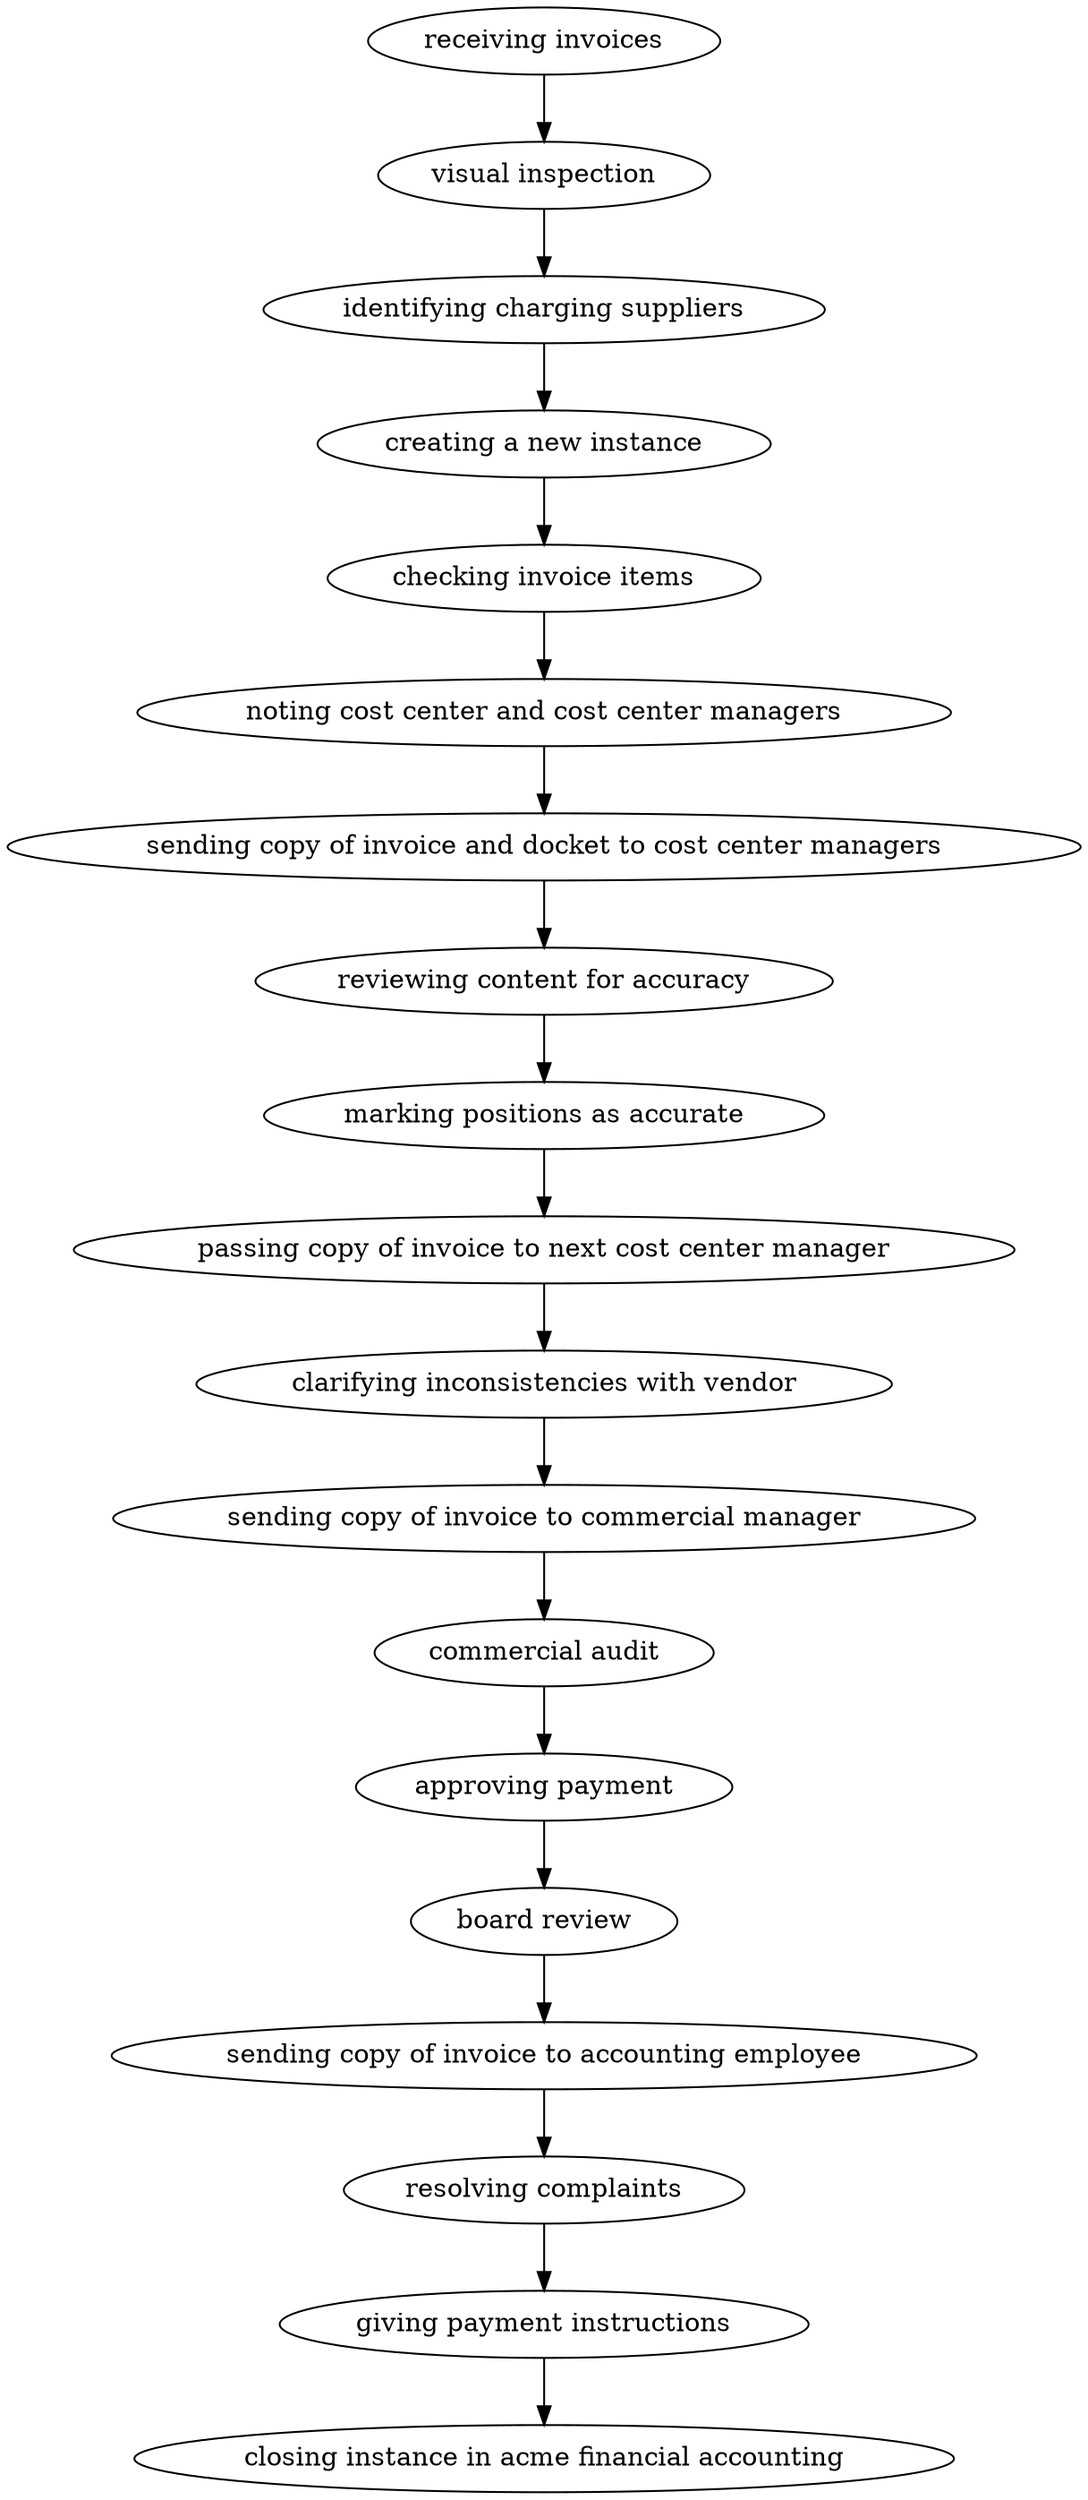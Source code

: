 strict digraph "doc-6.1" {
	graph [name="doc-6.1"];
	"receiving invoices"	[attrs="{'type': 'Activity', 'label': 'receiving invoices'}"];
	"visual inspection"	[attrs="{'type': 'Activity', 'label': 'visual inspection'}"];
	"receiving invoices" -> "visual inspection"	[attrs="{'type': 'flow', 'label': 'flow'}"];
	"identifying charging suppliers"	[attrs="{'type': 'Activity', 'label': 'identifying charging suppliers'}"];
	"visual inspection" -> "identifying charging suppliers"	[attrs="{'type': 'flow', 'label': 'flow'}"];
	"creating a new instance"	[attrs="{'type': 'Activity', 'label': 'creating a new instance'}"];
	"identifying charging suppliers" -> "creating a new instance"	[attrs="{'type': 'flow', 'label': 'flow'}"];
	"checking invoice items"	[attrs="{'type': 'Activity', 'label': 'checking invoice items'}"];
	"creating a new instance" -> "checking invoice items"	[attrs="{'type': 'flow', 'label': 'flow'}"];
	"noting cost center and cost center managers"	[attrs="{'type': 'Activity', 'label': 'noting cost center and cost center managers'}"];
	"checking invoice items" -> "noting cost center and cost center managers"	[attrs="{'type': 'flow', 'label': 'flow'}"];
	"sending copy of invoice and docket to cost center managers"	[attrs="{'type': 'Activity', 'label': 'sending copy of invoice and docket to cost center managers'}"];
	"noting cost center and cost center managers" -> "sending copy of invoice and docket to cost center managers"	[attrs="{'type': 'flow', 'label': 'flow'}"];
	"reviewing content for accuracy"	[attrs="{'type': 'Activity', 'label': 'reviewing content for accuracy'}"];
	"sending copy of invoice and docket to cost center managers" -> "reviewing content for accuracy"	[attrs="{'type': 'flow', 'label': 'flow'}"];
	"marking positions as accurate"	[attrs="{'type': 'Activity', 'label': 'marking positions as accurate'}"];
	"reviewing content for accuracy" -> "marking positions as accurate"	[attrs="{'type': 'flow', 'label': 'flow'}"];
	"passing copy of invoice to next cost center manager"	[attrs="{'type': 'Activity', 'label': 'passing copy of invoice to next cost center manager'}"];
	"marking positions as accurate" -> "passing copy of invoice to next cost center manager"	[attrs="{'type': 'flow', 'label': 'flow'}"];
	"clarifying inconsistencies with vendor"	[attrs="{'type': 'Activity', 'label': 'clarifying inconsistencies with vendor'}"];
	"passing copy of invoice to next cost center manager" -> "clarifying inconsistencies with vendor"	[attrs="{'type': 'flow', 'label': 'flow'}"];
	"sending copy of invoice to commercial manager"	[attrs="{'type': 'Activity', 'label': 'sending copy of invoice to commercial manager'}"];
	"clarifying inconsistencies with vendor" -> "sending copy of invoice to commercial manager"	[attrs="{'type': 'flow', 'label': 'flow'}"];
	"commercial audit"	[attrs="{'type': 'Activity', 'label': 'commercial audit'}"];
	"sending copy of invoice to commercial manager" -> "commercial audit"	[attrs="{'type': 'flow', 'label': 'flow'}"];
	"approving payment"	[attrs="{'type': 'Activity', 'label': 'approving payment'}"];
	"commercial audit" -> "approving payment"	[attrs="{'type': 'flow', 'label': 'flow'}"];
	"board review"	[attrs="{'type': 'Activity', 'label': 'board review'}"];
	"approving payment" -> "board review"	[attrs="{'type': 'flow', 'label': 'flow'}"];
	"sending copy of invoice to accounting employee"	[attrs="{'type': 'Activity', 'label': 'sending copy of invoice to accounting employee'}"];
	"board review" -> "sending copy of invoice to accounting employee"	[attrs="{'type': 'flow', 'label': 'flow'}"];
	"resolving complaints"	[attrs="{'type': 'Activity', 'label': 'resolving complaints'}"];
	"sending copy of invoice to accounting employee" -> "resolving complaints"	[attrs="{'type': 'flow', 'label': 'flow'}"];
	"giving payment instructions"	[attrs="{'type': 'Activity', 'label': 'giving payment instructions'}"];
	"resolving complaints" -> "giving payment instructions"	[attrs="{'type': 'flow', 'label': 'flow'}"];
	"closing instance in acme financial accounting"	[attrs="{'type': 'Activity', 'label': 'closing instance in acme financial accounting'}"];
	"giving payment instructions" -> "closing instance in acme financial accounting"	[attrs="{'type': 'flow', 'label': 'flow'}"];
}
